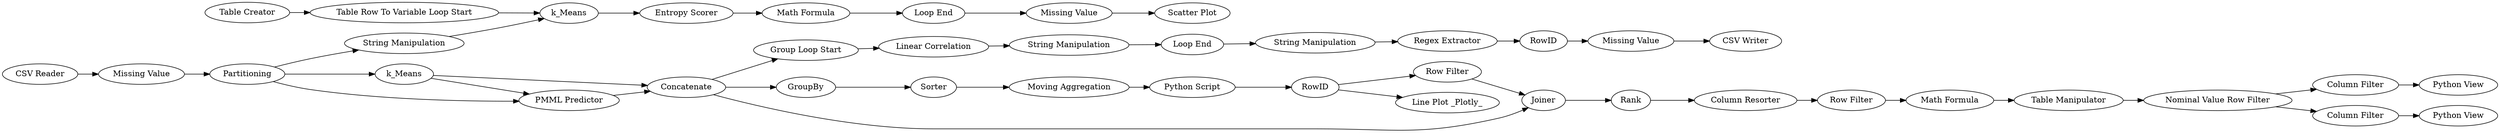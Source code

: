 digraph {
	"6501436652496001476_29" [label=Rank]
	"6501436652496001476_30" [label="Row Filter"]
	"6501436652496001476_26" [label=RowID]
	"6501436652496001476_15" [label=Concatenate]
	"6501436652496001476_13" [label=k_Means]
	"6501436652496001476_17" [label="Group Loop Start"]
	"6501436652496001476_12" [label="Scatter Plot"]
	"6501436652496001476_27" [label="Row Filter"]
	"6501436652496001476_38" [label="Column Filter"]
	"6501436652496001476_36" [label="Column Filter"]
	"6501436652496001476_8" [label="String Manipulation"]
	"6501436652496001476_40" [label="Regex Extractor"]
	"6501436652496001476_37" [label="Python View"]
	"6501436652496001476_35" [label="Nominal Value Row Filter"]
	"6501436652496001476_19" [label="String Manipulation"]
	"6501436652496001476_5" [label="Table Creator"]
	"6501436652496001476_14" [label="PMML Predictor"]
	"6501436652496001476_42" [label="Missing Value"]
	"6501436652496001476_33" [label="Math Formula"]
	"6501436652496001476_21" [label=GroupBy]
	"6501436652496001476_23" [label="Moving Aggregation"]
	"6501436652496001476_7" [label="Entropy Scorer"]
	"6501436652496001476_20" [label="Loop End"]
	"6501436652496001476_41" [label=RowID]
	"6501436652496001476_34" [label="Python View"]
	"6501436652496001476_31" [label="Column Resorter"]
	"6501436652496001476_28" [label=Joiner]
	"6501436652496001476_43" [label="CSV Writer"]
	"6501436652496001476_6" [label="Table Row To Variable Loop Start"]
	"6501436652496001476_1" [label="CSV Reader"]
	"6501436652496001476_10" [label="Missing Value"]
	"6501436652496001476_16" [label="Linear Correlation"]
	"6501436652496001476_25" [label="Python Script"]
	"6501436652496001476_2" [label=k_Means]
	"6501436652496001476_3" [label=Partitioning]
	"6501436652496001476_11" [label="Math Formula"]
	"6501436652496001476_39" [label="String Manipulation"]
	"6501436652496001476_9" [label="Loop End"]
	"6501436652496001476_4" [label="Missing Value"]
	"6501436652496001476_32" [label="Table Manipulator"]
	"6501436652496001476_24" [label="Line Plot _Plotly_"]
	"6501436652496001476_22" [label=Sorter]
	"6501436652496001476_42" -> "6501436652496001476_43"
	"6501436652496001476_3" -> "6501436652496001476_8"
	"6501436652496001476_3" -> "6501436652496001476_14"
	"6501436652496001476_33" -> "6501436652496001476_32"
	"6501436652496001476_20" -> "6501436652496001476_39"
	"6501436652496001476_9" -> "6501436652496001476_10"
	"6501436652496001476_38" -> "6501436652496001476_37"
	"6501436652496001476_29" -> "6501436652496001476_31"
	"6501436652496001476_15" -> "6501436652496001476_21"
	"6501436652496001476_13" -> "6501436652496001476_15"
	"6501436652496001476_28" -> "6501436652496001476_29"
	"6501436652496001476_15" -> "6501436652496001476_28"
	"6501436652496001476_26" -> "6501436652496001476_24"
	"6501436652496001476_7" -> "6501436652496001476_11"
	"6501436652496001476_26" -> "6501436652496001476_27"
	"6501436652496001476_19" -> "6501436652496001476_20"
	"6501436652496001476_8" -> "6501436652496001476_2"
	"6501436652496001476_3" -> "6501436652496001476_13"
	"6501436652496001476_2" -> "6501436652496001476_7"
	"6501436652496001476_17" -> "6501436652496001476_16"
	"6501436652496001476_1" -> "6501436652496001476_4"
	"6501436652496001476_22" -> "6501436652496001476_23"
	"6501436652496001476_5" -> "6501436652496001476_6"
	"6501436652496001476_40" -> "6501436652496001476_41"
	"6501436652496001476_25" -> "6501436652496001476_26"
	"6501436652496001476_15" -> "6501436652496001476_17"
	"6501436652496001476_10" -> "6501436652496001476_12"
	"6501436652496001476_11" -> "6501436652496001476_9"
	"6501436652496001476_31" -> "6501436652496001476_30"
	"6501436652496001476_21" -> "6501436652496001476_22"
	"6501436652496001476_23" -> "6501436652496001476_25"
	"6501436652496001476_41" -> "6501436652496001476_42"
	"6501436652496001476_35" -> "6501436652496001476_36"
	"6501436652496001476_6" -> "6501436652496001476_2"
	"6501436652496001476_30" -> "6501436652496001476_33"
	"6501436652496001476_35" -> "6501436652496001476_38"
	"6501436652496001476_27" -> "6501436652496001476_28"
	"6501436652496001476_39" -> "6501436652496001476_40"
	"6501436652496001476_32" -> "6501436652496001476_35"
	"6501436652496001476_16" -> "6501436652496001476_19"
	"6501436652496001476_14" -> "6501436652496001476_15"
	"6501436652496001476_13" -> "6501436652496001476_14"
	"6501436652496001476_36" -> "6501436652496001476_34"
	"6501436652496001476_4" -> "6501436652496001476_3"
	rankdir=LR
}
